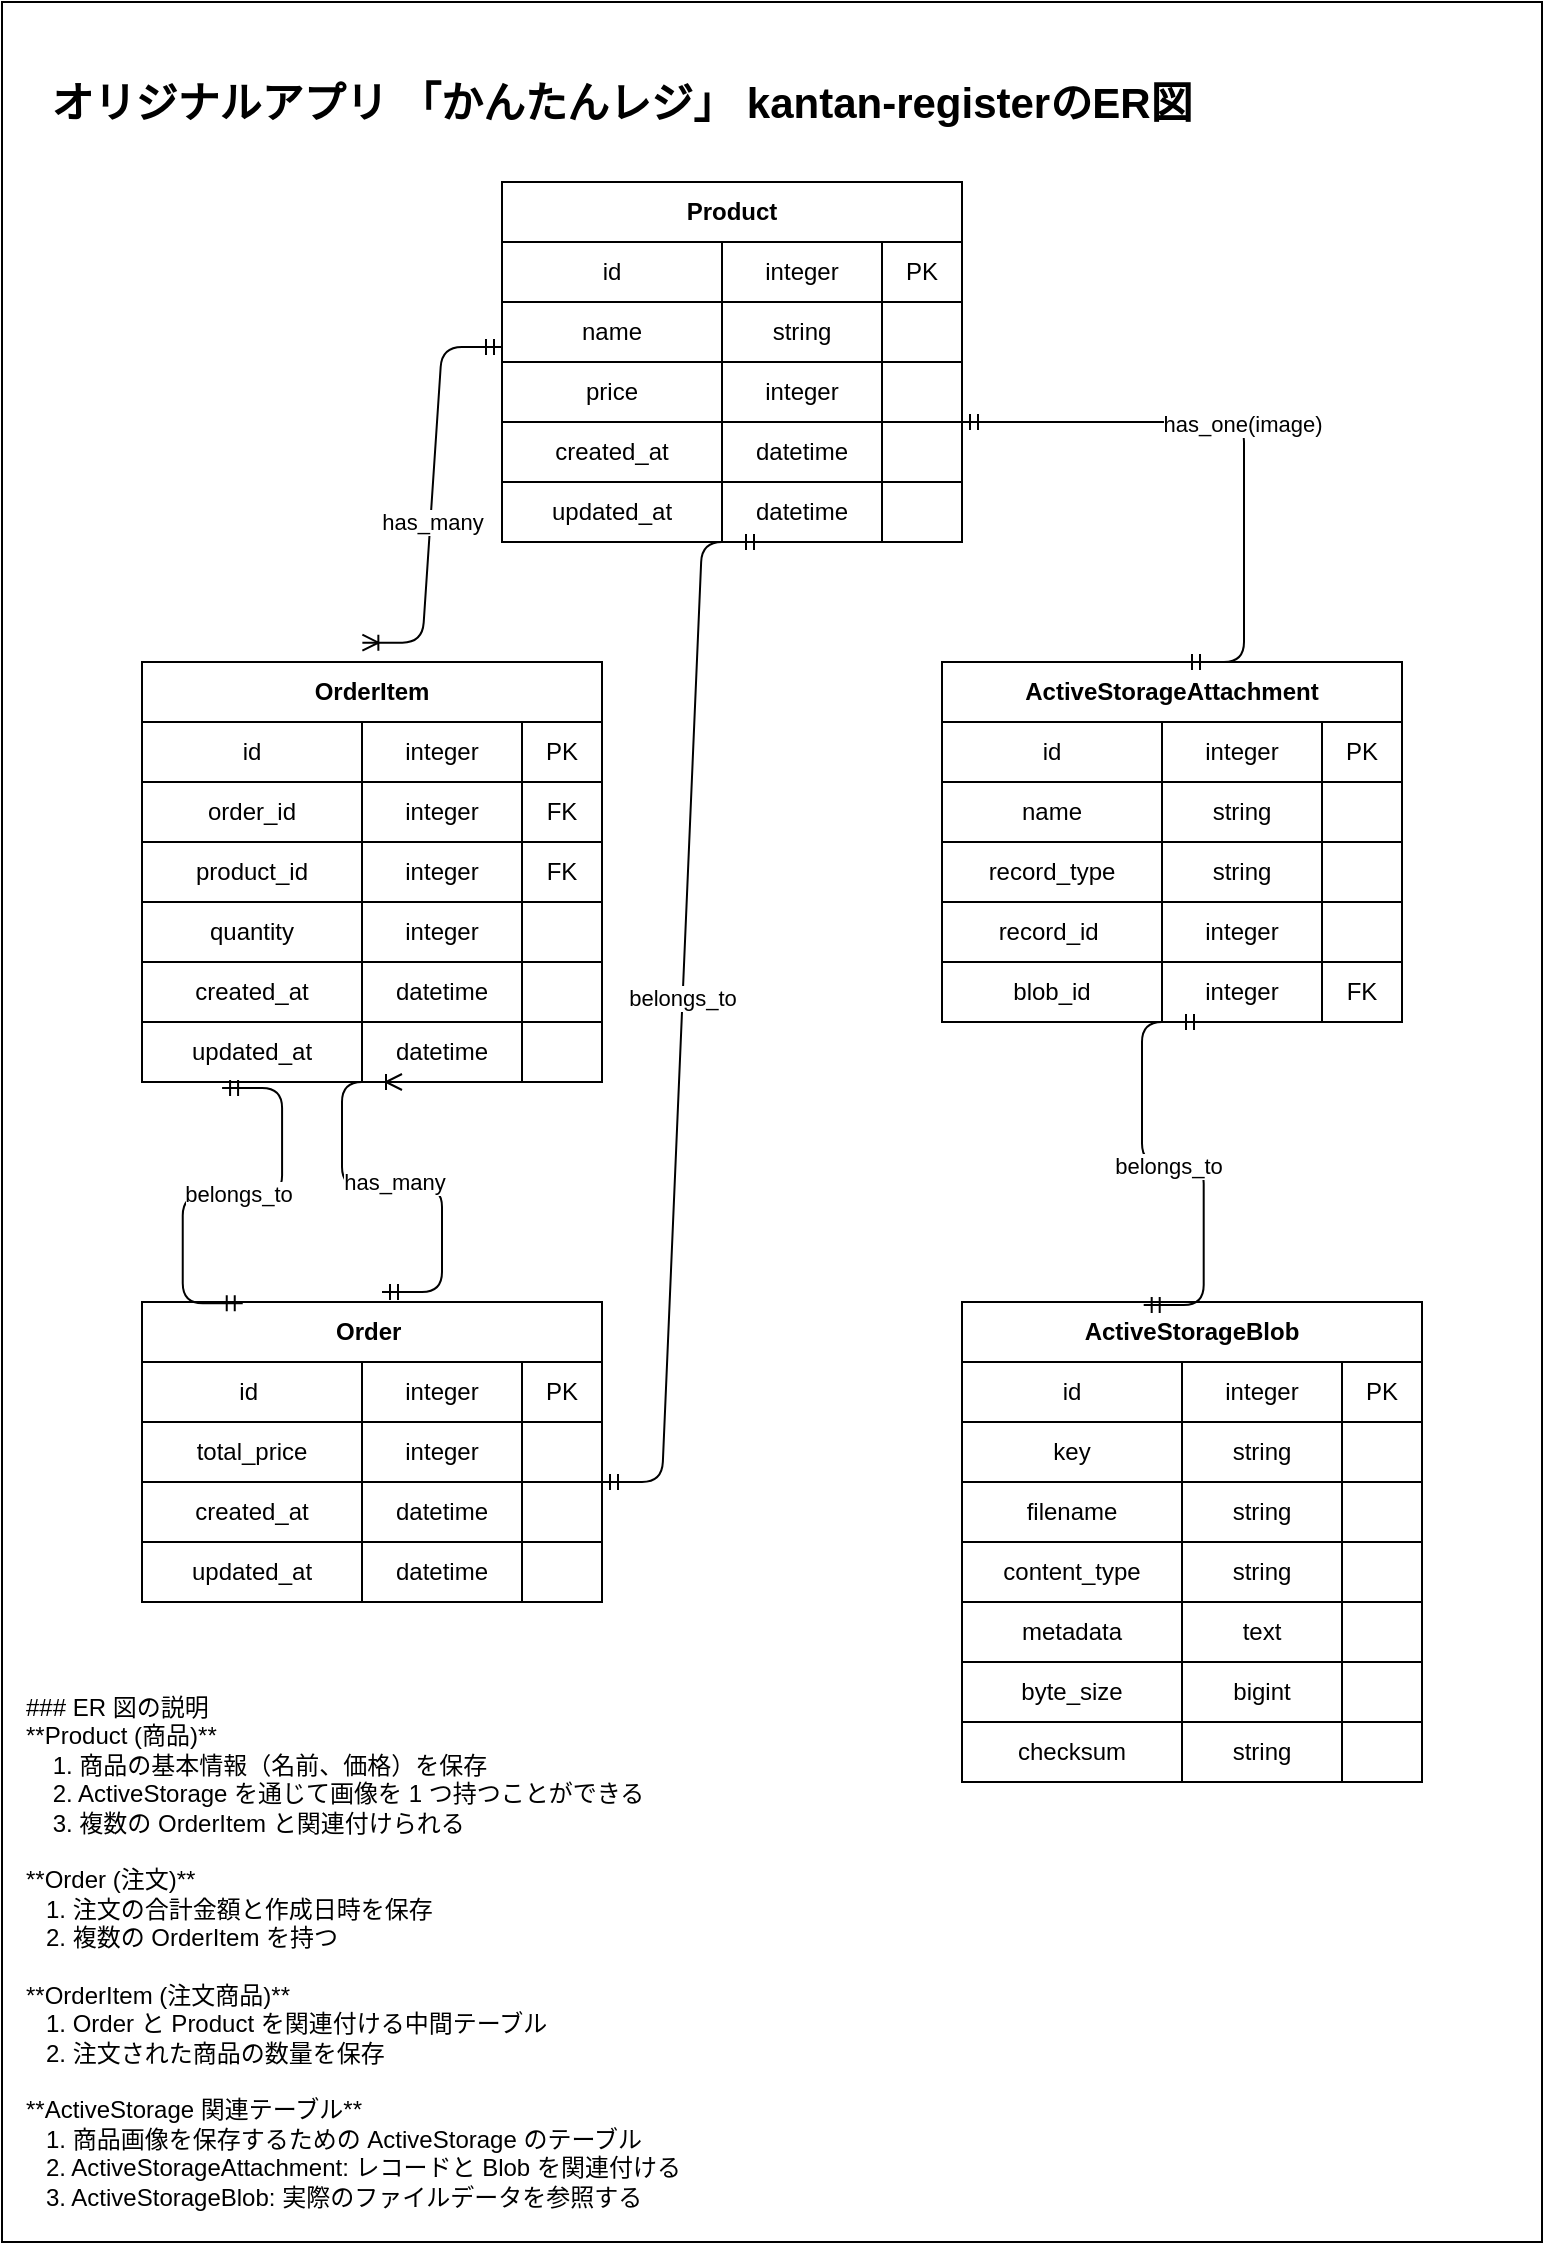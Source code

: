 <mxfile>
    <diagram id="f-jGgy0yTgpzPBi2VDyG" name="ページ1">
        <mxGraphModel dx="591" dy="452" grid="1" gridSize="10" guides="1" tooltips="1" connect="1" arrows="1" fold="1" page="1" pageScale="1" pageWidth="827" pageHeight="1169" math="0" shadow="0">
            <root>
                <mxCell id="0"/>
                <mxCell id="1" parent="0"/>
                <mxCell id="45" value="" style="rounded=0;whiteSpace=wrap;html=1;" parent="1" vertex="1">
                    <mxGeometry x="20" y="40" width="770" height="1120" as="geometry"/>
                </mxCell>
                <mxCell id="4" value="&lt;b&gt;&lt;font style=&quot;font-size: 21px;&quot;&gt;オリジナルアプリ 「かんたんレジ」 kantan-registerのER図&lt;/font&gt;&lt;/b&gt;" style="rounded=0;whiteSpace=wrap;html=1;strokeColor=none;" parent="1" vertex="1">
                    <mxGeometry x="40" y="60" width="580" height="60" as="geometry"/>
                </mxCell>
                <mxCell id="145" value="" style="whiteSpace=wrap;html=1;align=center;direction=south;" parent="1" vertex="1">
                    <mxGeometry x="280" y="490" width="40" height="30" as="geometry"/>
                </mxCell>
                <mxCell id="151" value="Product" style="whiteSpace=wrap;html=1;align=center;direction=south;fontStyle=1" parent="1" vertex="1">
                    <mxGeometry x="270" y="130" width="230" height="30" as="geometry"/>
                </mxCell>
                <mxCell id="152" value="id" style="whiteSpace=wrap;html=1;align=center;direction=south;" parent="1" vertex="1">
                    <mxGeometry x="270" y="160" width="110" height="30" as="geometry"/>
                </mxCell>
                <mxCell id="153" value="integer" style="whiteSpace=wrap;html=1;align=center;direction=south;" parent="1" vertex="1">
                    <mxGeometry x="380" y="160" width="80" height="30" as="geometry"/>
                </mxCell>
                <mxCell id="154" value="PK" style="whiteSpace=wrap;html=1;align=center;direction=south;" parent="1" vertex="1">
                    <mxGeometry x="460" y="160" width="40" height="30" as="geometry"/>
                </mxCell>
                <mxCell id="155" value="string" style="whiteSpace=wrap;html=1;align=center;direction=south;" parent="1" vertex="1">
                    <mxGeometry x="380" y="190" width="80" height="30" as="geometry"/>
                </mxCell>
                <mxCell id="156" value="" style="whiteSpace=wrap;html=1;align=center;direction=south;" parent="1" vertex="1">
                    <mxGeometry x="460" y="190" width="40" height="30" as="geometry"/>
                </mxCell>
                <mxCell id="157" value="" style="whiteSpace=wrap;html=1;align=center;direction=south;" parent="1" vertex="1">
                    <mxGeometry x="460" y="220" width="40" height="30" as="geometry"/>
                </mxCell>
                <mxCell id="158" value="" style="whiteSpace=wrap;html=1;align=center;direction=south;" parent="1" vertex="1">
                    <mxGeometry x="460" y="250" width="40" height="30" as="geometry"/>
                </mxCell>
                <mxCell id="159" value="datetime" style="whiteSpace=wrap;html=1;align=center;direction=south;" parent="1" vertex="1">
                    <mxGeometry x="380" y="280" width="80" height="30" as="geometry"/>
                </mxCell>
                <mxCell id="160" value="datetime" style="whiteSpace=wrap;html=1;align=center;direction=south;" parent="1" vertex="1">
                    <mxGeometry x="380" y="250" width="80" height="30" as="geometry"/>
                </mxCell>
                <mxCell id="161" value="integer" style="whiteSpace=wrap;html=1;align=center;direction=south;" parent="1" vertex="1">
                    <mxGeometry x="380" y="220" width="80" height="30" as="geometry"/>
                </mxCell>
                <mxCell id="162" value="" style="whiteSpace=wrap;html=1;align=center;direction=south;" parent="1" vertex="1">
                    <mxGeometry x="460" y="280" width="40" height="30" as="geometry"/>
                </mxCell>
                <mxCell id="163" value="updated_at" style="whiteSpace=wrap;html=1;align=center;direction=south;" parent="1" vertex="1">
                    <mxGeometry x="270" y="280" width="110" height="30" as="geometry"/>
                </mxCell>
                <mxCell id="164" value="created_at" style="whiteSpace=wrap;html=1;align=center;direction=south;" parent="1" vertex="1">
                    <mxGeometry x="270" y="250" width="110" height="30" as="geometry"/>
                </mxCell>
                <mxCell id="165" value="price" style="whiteSpace=wrap;html=1;align=center;direction=south;" parent="1" vertex="1">
                    <mxGeometry x="270" y="220" width="110" height="30" as="geometry"/>
                </mxCell>
                <mxCell id="166" value="name" style="whiteSpace=wrap;html=1;align=center;direction=south;" parent="1" vertex="1">
                    <mxGeometry x="270" y="190" width="110" height="30" as="geometry"/>
                </mxCell>
                <mxCell id="167" value="ActiveStorageAttachment" style="whiteSpace=wrap;html=1;align=center;direction=south;fontStyle=1" parent="1" vertex="1">
                    <mxGeometry x="490" y="370" width="230" height="30" as="geometry"/>
                </mxCell>
                <mxCell id="168" value="id" style="whiteSpace=wrap;html=1;align=center;direction=south;" parent="1" vertex="1">
                    <mxGeometry x="490" y="400" width="110" height="30" as="geometry"/>
                </mxCell>
                <mxCell id="169" value="integer" style="whiteSpace=wrap;html=1;align=center;direction=south;" parent="1" vertex="1">
                    <mxGeometry x="600" y="400" width="80" height="30" as="geometry"/>
                </mxCell>
                <mxCell id="170" value="PK" style="whiteSpace=wrap;html=1;align=center;direction=south;" parent="1" vertex="1">
                    <mxGeometry x="680" y="400" width="40" height="30" as="geometry"/>
                </mxCell>
                <mxCell id="171" value="string" style="whiteSpace=wrap;html=1;align=center;direction=south;" parent="1" vertex="1">
                    <mxGeometry x="600" y="430" width="80" height="30" as="geometry"/>
                </mxCell>
                <mxCell id="172" value="" style="whiteSpace=wrap;html=1;align=center;direction=south;" parent="1" vertex="1">
                    <mxGeometry x="680" y="430" width="40" height="30" as="geometry"/>
                </mxCell>
                <mxCell id="173" value="" style="whiteSpace=wrap;html=1;align=center;direction=south;" parent="1" vertex="1">
                    <mxGeometry x="680" y="460" width="40" height="30" as="geometry"/>
                </mxCell>
                <mxCell id="174" value="" style="whiteSpace=wrap;html=1;align=center;direction=south;" parent="1" vertex="1">
                    <mxGeometry x="680" y="490" width="40" height="30" as="geometry"/>
                </mxCell>
                <mxCell id="175" value="integer" style="whiteSpace=wrap;html=1;align=center;direction=south;" parent="1" vertex="1">
                    <mxGeometry x="600" y="520" width="80" height="30" as="geometry"/>
                </mxCell>
                <mxCell id="176" value="integer" style="whiteSpace=wrap;html=1;align=center;direction=south;" parent="1" vertex="1">
                    <mxGeometry x="600" y="490" width="80" height="30" as="geometry"/>
                </mxCell>
                <mxCell id="177" value="string" style="whiteSpace=wrap;html=1;align=center;direction=south;" parent="1" vertex="1">
                    <mxGeometry x="600" y="460" width="80" height="30" as="geometry"/>
                </mxCell>
                <mxCell id="179" value="blob_id" style="whiteSpace=wrap;html=1;align=center;direction=south;" parent="1" vertex="1">
                    <mxGeometry x="490" y="520" width="110" height="30" as="geometry"/>
                </mxCell>
                <mxCell id="180" value="record_id&amp;nbsp;" style="whiteSpace=wrap;html=1;align=center;direction=south;" parent="1" vertex="1">
                    <mxGeometry x="490" y="490" width="110" height="30" as="geometry"/>
                </mxCell>
                <mxCell id="181" value="record_type" style="whiteSpace=wrap;html=1;align=center;direction=south;" parent="1" vertex="1">
                    <mxGeometry x="490" y="460" width="110" height="30" as="geometry"/>
                </mxCell>
                <mxCell id="182" value="name" style="whiteSpace=wrap;html=1;align=center;direction=south;" parent="1" vertex="1">
                    <mxGeometry x="490" y="430" width="110" height="30" as="geometry"/>
                </mxCell>
                <mxCell id="183" value="integer" style="whiteSpace=wrap;html=1;align=center;direction=south;" parent="1" vertex="1">
                    <mxGeometry x="200" y="400" width="80" height="30" as="geometry"/>
                </mxCell>
                <mxCell id="184" value="id" style="whiteSpace=wrap;html=1;align=center;direction=south;" parent="1" vertex="1">
                    <mxGeometry x="90" y="400" width="110" height="30" as="geometry"/>
                </mxCell>
                <mxCell id="185" value="OrderItem" style="whiteSpace=wrap;html=1;align=center;direction=south;fontStyle=1" parent="1" vertex="1">
                    <mxGeometry x="90" y="370" width="230" height="30" as="geometry"/>
                </mxCell>
                <mxCell id="186" value="FK" style="whiteSpace=wrap;html=1;align=center;direction=south;" parent="1" vertex="1">
                    <mxGeometry x="280" y="430" width="40" height="30" as="geometry"/>
                </mxCell>
                <mxCell id="187" value="integer" style="whiteSpace=wrap;html=1;align=center;direction=south;" parent="1" vertex="1">
                    <mxGeometry x="200" y="430" width="80" height="30" as="geometry"/>
                </mxCell>
                <mxCell id="188" value="PK" style="whiteSpace=wrap;html=1;align=center;direction=south;" parent="1" vertex="1">
                    <mxGeometry x="280" y="400" width="40" height="30" as="geometry"/>
                </mxCell>
                <mxCell id="189" value="order_id" style="whiteSpace=wrap;html=1;align=center;direction=south;" parent="1" vertex="1">
                    <mxGeometry x="90" y="430" width="110" height="30" as="geometry"/>
                </mxCell>
                <mxCell id="190" value="product_id" style="whiteSpace=wrap;html=1;align=center;direction=south;" parent="1" vertex="1">
                    <mxGeometry x="90" y="460" width="110" height="30" as="geometry"/>
                </mxCell>
                <mxCell id="191" value="quantity" style="whiteSpace=wrap;html=1;align=center;direction=south;" parent="1" vertex="1">
                    <mxGeometry x="90" y="490" width="110" height="30" as="geometry"/>
                </mxCell>
                <mxCell id="192" value="&lt;span style=&quot;color: rgb(0, 0, 0);&quot;&gt;created_at&lt;/span&gt;" style="whiteSpace=wrap;html=1;align=center;direction=south;" parent="1" vertex="1">
                    <mxGeometry x="90" y="520" width="110" height="30" as="geometry"/>
                </mxCell>
                <mxCell id="193" value="&lt;span style=&quot;color: rgb(0, 0, 0);&quot;&gt;datetime&lt;/span&gt;" style="whiteSpace=wrap;html=1;align=center;direction=south;" parent="1" vertex="1">
                    <mxGeometry x="200" y="520" width="80" height="30" as="geometry"/>
                </mxCell>
                <mxCell id="194" value="integer" style="whiteSpace=wrap;html=1;align=center;direction=south;" parent="1" vertex="1">
                    <mxGeometry x="200" y="490" width="80" height="30" as="geometry"/>
                </mxCell>
                <mxCell id="195" value="" style="whiteSpace=wrap;html=1;align=center;direction=south;" parent="1" vertex="1">
                    <mxGeometry x="280" y="520" width="40" height="30" as="geometry"/>
                </mxCell>
                <mxCell id="196" value="FK" style="whiteSpace=wrap;html=1;align=center;direction=south;" parent="1" vertex="1">
                    <mxGeometry x="280" y="460" width="40" height="30" as="geometry"/>
                </mxCell>
                <mxCell id="197" value="Order&amp;nbsp;" style="whiteSpace=wrap;html=1;align=center;direction=south;fontStyle=1" parent="1" vertex="1">
                    <mxGeometry x="90" y="690" width="230" height="30" as="geometry"/>
                </mxCell>
                <mxCell id="198" value="id&amp;nbsp;" style="whiteSpace=wrap;html=1;align=center;direction=south;" parent="1" vertex="1">
                    <mxGeometry x="90" y="720" width="110" height="30" as="geometry"/>
                </mxCell>
                <mxCell id="199" value="total_price" style="whiteSpace=wrap;html=1;align=center;direction=south;" parent="1" vertex="1">
                    <mxGeometry x="90" y="750" width="110" height="30" as="geometry"/>
                </mxCell>
                <mxCell id="200" value="created_at" style="whiteSpace=wrap;html=1;align=center;direction=south;" parent="1" vertex="1">
                    <mxGeometry x="90" y="780" width="110" height="30" as="geometry"/>
                </mxCell>
                <mxCell id="201" value="updated_at" style="whiteSpace=wrap;html=1;align=center;direction=south;" parent="1" vertex="1">
                    <mxGeometry x="90" y="810" width="110" height="30" as="geometry"/>
                </mxCell>
                <mxCell id="204" value="datetime" style="whiteSpace=wrap;html=1;align=center;direction=south;" parent="1" vertex="1">
                    <mxGeometry x="200" y="810" width="80" height="30" as="geometry"/>
                </mxCell>
                <mxCell id="205" value="datetime" style="whiteSpace=wrap;html=1;align=center;direction=south;" parent="1" vertex="1">
                    <mxGeometry x="200" y="780" width="80" height="30" as="geometry"/>
                </mxCell>
                <mxCell id="206" value="integer" style="whiteSpace=wrap;html=1;align=center;direction=south;" parent="1" vertex="1">
                    <mxGeometry x="200" y="750" width="80" height="30" as="geometry"/>
                </mxCell>
                <mxCell id="207" value="integer" style="whiteSpace=wrap;html=1;align=center;direction=south;" parent="1" vertex="1">
                    <mxGeometry x="200" y="720" width="80" height="30" as="geometry"/>
                </mxCell>
                <mxCell id="208" value="PK" style="whiteSpace=wrap;html=1;align=center;direction=south;" parent="1" vertex="1">
                    <mxGeometry x="280" y="720" width="40" height="30" as="geometry"/>
                </mxCell>
                <mxCell id="209" value="" style="whiteSpace=wrap;html=1;align=center;direction=south;" parent="1" vertex="1">
                    <mxGeometry x="280" y="750" width="40" height="30" as="geometry"/>
                </mxCell>
                <mxCell id="210" value="" style="whiteSpace=wrap;html=1;align=center;direction=south;" parent="1" vertex="1">
                    <mxGeometry x="280" y="780" width="40" height="30" as="geometry"/>
                </mxCell>
                <mxCell id="211" value="" style="whiteSpace=wrap;html=1;align=center;direction=south;" parent="1" vertex="1">
                    <mxGeometry x="280" y="810" width="40" height="30" as="geometry"/>
                </mxCell>
                <mxCell id="224" value="FK" style="whiteSpace=wrap;html=1;align=center;direction=south;" parent="1" vertex="1">
                    <mxGeometry x="680" y="520" width="40" height="30" as="geometry"/>
                </mxCell>
                <mxCell id="233" value="ActiveStorageBlob" style="whiteSpace=wrap;html=1;align=center;direction=south;fontStyle=1" parent="1" vertex="1">
                    <mxGeometry x="500" y="690" width="230" height="30" as="geometry"/>
                </mxCell>
                <mxCell id="234" value="id" style="whiteSpace=wrap;html=1;align=center;direction=south;" parent="1" vertex="1">
                    <mxGeometry x="500" y="720" width="110" height="30" as="geometry"/>
                </mxCell>
                <mxCell id="235" value="integer" style="whiteSpace=wrap;html=1;align=center;direction=south;" parent="1" vertex="1">
                    <mxGeometry x="610" y="720" width="80" height="30" as="geometry"/>
                </mxCell>
                <mxCell id="236" value="PK" style="whiteSpace=wrap;html=1;align=center;direction=south;" parent="1" vertex="1">
                    <mxGeometry x="690" y="720" width="40" height="30" as="geometry"/>
                </mxCell>
                <mxCell id="237" value="" style="whiteSpace=wrap;html=1;align=center;direction=south;" parent="1" vertex="1">
                    <mxGeometry x="690" y="750" width="40" height="30" as="geometry"/>
                </mxCell>
                <mxCell id="238" value="" style="whiteSpace=wrap;html=1;align=center;direction=south;" parent="1" vertex="1">
                    <mxGeometry x="690" y="780" width="40" height="30" as="geometry"/>
                </mxCell>
                <mxCell id="239" value="" style="whiteSpace=wrap;html=1;align=center;direction=south;" parent="1" vertex="1">
                    <mxGeometry x="690" y="810" width="40" height="30" as="geometry"/>
                </mxCell>
                <mxCell id="240" value="" style="whiteSpace=wrap;html=1;align=center;direction=south;" parent="1" vertex="1">
                    <mxGeometry x="690" y="840" width="40" height="30" as="geometry"/>
                </mxCell>
                <mxCell id="241" value="string" style="whiteSpace=wrap;html=1;align=center;direction=south;" parent="1" vertex="1">
                    <mxGeometry x="610" y="750" width="80" height="30" as="geometry"/>
                </mxCell>
                <mxCell id="242" value="string" style="whiteSpace=wrap;html=1;align=center;direction=south;" parent="1" vertex="1">
                    <mxGeometry x="610" y="780" width="80" height="30" as="geometry"/>
                </mxCell>
                <mxCell id="243" value="string" style="whiteSpace=wrap;html=1;align=center;direction=south;" parent="1" vertex="1">
                    <mxGeometry x="610" y="810" width="80" height="30" as="geometry"/>
                </mxCell>
                <mxCell id="244" value="text" style="whiteSpace=wrap;html=1;align=center;direction=south;" parent="1" vertex="1">
                    <mxGeometry x="610" y="840" width="80" height="30" as="geometry"/>
                </mxCell>
                <mxCell id="245" value="filename" style="whiteSpace=wrap;html=1;align=center;direction=south;" parent="1" vertex="1">
                    <mxGeometry x="500" y="780" width="110" height="30" as="geometry"/>
                </mxCell>
                <mxCell id="246" value="key" style="whiteSpace=wrap;html=1;align=center;direction=south;" parent="1" vertex="1">
                    <mxGeometry x="500" y="750" width="110" height="30" as="geometry"/>
                </mxCell>
                <mxCell id="247" value="content_type" style="whiteSpace=wrap;html=1;align=center;direction=south;" parent="1" vertex="1">
                    <mxGeometry x="500" y="810" width="110" height="30" as="geometry"/>
                </mxCell>
                <mxCell id="248" value="metadata" style="whiteSpace=wrap;html=1;align=center;direction=south;" parent="1" vertex="1">
                    <mxGeometry x="500" y="840" width="110" height="30" as="geometry"/>
                </mxCell>
                <mxCell id="249" value="integer" style="whiteSpace=wrap;html=1;align=center;direction=south;" parent="1" vertex="1">
                    <mxGeometry x="200" y="460" width="80" height="30" as="geometry"/>
                </mxCell>
                <mxCell id="250" value="updated_at" style="whiteSpace=wrap;html=1;align=center;direction=south;" parent="1" vertex="1">
                    <mxGeometry x="90" y="550" width="110" height="30" as="geometry"/>
                </mxCell>
                <mxCell id="251" value="datetime" style="whiteSpace=wrap;html=1;align=center;direction=south;" parent="1" vertex="1">
                    <mxGeometry x="200" y="550" width="80" height="30" as="geometry"/>
                </mxCell>
                <mxCell id="252" value="" style="whiteSpace=wrap;html=1;align=center;direction=south;" parent="1" vertex="1">
                    <mxGeometry x="280" y="550" width="40" height="30" as="geometry"/>
                </mxCell>
                <mxCell id="254" value="byte_size" style="whiteSpace=wrap;html=1;align=center;direction=south;" parent="1" vertex="1">
                    <mxGeometry x="500" y="870" width="110" height="30" as="geometry"/>
                </mxCell>
                <mxCell id="255" value="checksum" style="whiteSpace=wrap;html=1;align=center;direction=south;" parent="1" vertex="1">
                    <mxGeometry x="500" y="900" width="110" height="30" as="geometry"/>
                </mxCell>
                <mxCell id="256" value="bigint" style="whiteSpace=wrap;html=1;align=center;direction=south;" parent="1" vertex="1">
                    <mxGeometry x="610" y="870" width="80" height="30" as="geometry"/>
                </mxCell>
                <mxCell id="257" value="string" style="whiteSpace=wrap;html=1;align=center;direction=south;" parent="1" vertex="1">
                    <mxGeometry x="610" y="900" width="80" height="30" as="geometry"/>
                </mxCell>
                <mxCell id="258" value="" style="whiteSpace=wrap;html=1;align=center;direction=south;" parent="1" vertex="1">
                    <mxGeometry x="690" y="870" width="40" height="30" as="geometry"/>
                </mxCell>
                <mxCell id="259" value="" style="whiteSpace=wrap;html=1;align=center;direction=south;" parent="1" vertex="1">
                    <mxGeometry x="690" y="900" width="40" height="30" as="geometry"/>
                </mxCell>
                <mxCell id="260" value="&lt;div&gt;&lt;font color=&quot;#000000&quot;&gt;### ER 図の説明&lt;/font&gt;&lt;/div&gt;&lt;div&gt;&lt;font color=&quot;#000000&quot;&gt;**Product (商品)**&lt;/font&gt;&lt;/div&gt;&lt;div&gt;&lt;span style=&quot;background-color: transparent;&quot;&gt;&amp;nbsp; &amp;nbsp; 1. 商品の基本情報（名前、価格）を保存&lt;/span&gt;&lt;/div&gt;&lt;div&gt;&lt;font color=&quot;#000000&quot;&gt;&amp;nbsp; &amp;nbsp; 2. ActiveStorage を通じて画像を 1 つ持つことができる&lt;/font&gt;&lt;/div&gt;&lt;div&gt;&lt;font color=&quot;#000000&quot;&gt;&amp;nbsp; &amp;nbsp; 3. 複数の OrderItem と関連付けられる&lt;/font&gt;&lt;/div&gt;&lt;div&gt;&lt;span style=&quot;background-color: transparent;&quot;&gt;&lt;br&gt;&lt;/span&gt;&lt;/div&gt;&lt;div&gt;&lt;span style=&quot;background-color: transparent;&quot;&gt;**Order (注文)**&lt;/span&gt;&lt;/div&gt;&lt;div&gt;&lt;span style=&quot;background-color: transparent;&quot;&gt;&amp;nbsp; &amp;nbsp;1. 注文の合計金額と作成日時を保存&lt;/span&gt;&lt;/div&gt;&lt;div&gt;&lt;font color=&quot;#000000&quot;&gt;&amp;nbsp; &amp;nbsp;2. 複数の OrderItem を持つ&lt;/font&gt;&lt;/div&gt;&lt;div&gt;&lt;span style=&quot;background-color: transparent;&quot;&gt;&lt;br&gt;&lt;/span&gt;&lt;/div&gt;&lt;div&gt;&lt;span style=&quot;background-color: transparent;&quot;&gt;**OrderItem (注文商品)**&lt;/span&gt;&lt;/div&gt;&lt;div&gt;&lt;span style=&quot;background-color: transparent;&quot;&gt;&amp;nbsp; &amp;nbsp;1. Order と Product を関連付ける中間テーブル&lt;/span&gt;&lt;/div&gt;&lt;div&gt;&lt;font color=&quot;#000000&quot;&gt;&amp;nbsp; &amp;nbsp;2. 注文された商品の数量を保存&lt;/font&gt;&lt;/div&gt;&lt;div&gt;&lt;font color=&quot;#000000&quot;&gt;&lt;br&gt;&lt;/font&gt;&lt;/div&gt;&lt;div&gt;&lt;span style=&quot;background-color: transparent;&quot;&gt;**ActiveStorage 関連テーブル**&lt;/span&gt;&lt;/div&gt;&lt;div&gt;&lt;span style=&quot;background-color: transparent;&quot;&gt;&amp;nbsp; &amp;nbsp;1. 商品画像を保存するための ActiveStorage のテーブル&lt;/span&gt;&lt;/div&gt;&lt;div&gt;&lt;font color=&quot;#000000&quot;&gt;&amp;nbsp; &amp;nbsp;2. ActiveStorageAttachment: レコードと Blob を関連付ける&lt;/font&gt;&lt;/div&gt;&lt;div&gt;&lt;font color=&quot;#000000&quot;&gt;&amp;nbsp; &amp;nbsp;3. ActiveStorageBlob: 実際のファイルデータを参照する&lt;/font&gt;&lt;/div&gt;" style="rounded=0;whiteSpace=wrap;html=1;fontStyle=0;align=left;strokeColor=none;" parent="1" vertex="1">
                    <mxGeometry x="30" y="880" width="430" height="270" as="geometry"/>
                </mxCell>
                <mxCell id="264" value="" style="edgeStyle=entityRelationEdgeStyle;fontSize=12;html=1;endArrow=ERoneToMany;startArrow=ERmandOne;entryX=0.234;entryY=0.286;entryDx=0;entryDy=0;entryPerimeter=0;exitX=0.75;exitY=1;exitDx=0;exitDy=0;" parent="1" source="166" target="45" edge="1">
                    <mxGeometry width="100" height="100" relative="1" as="geometry">
                        <mxPoint x="70" y="240" as="sourcePoint"/>
                        <mxPoint x="150" y="130" as="targetPoint"/>
                        <Array as="points">
                            <mxPoint y="190"/>
                        </Array>
                    </mxGeometry>
                </mxCell>
                <mxCell id="267" value="has_many" style="edgeLabel;html=1;align=center;verticalAlign=middle;resizable=0;points=[];" parent="264" vertex="1" connectable="0">
                    <mxGeometry x="0.122" y="1" relative="1" as="geometry">
                        <mxPoint as="offset"/>
                    </mxGeometry>
                </mxCell>
                <mxCell id="265" value="" style="edgeStyle=entityRelationEdgeStyle;fontSize=12;html=1;endArrow=ERoneToMany;startArrow=ERmandOne;entryX=1;entryY=0.75;entryDx=0;entryDy=0;" parent="1" target="251" edge="1">
                    <mxGeometry width="100" height="100" relative="1" as="geometry">
                        <mxPoint x="210" y="685" as="sourcePoint"/>
                        <mxPoint x="310" y="585" as="targetPoint"/>
                        <Array as="points">
                            <mxPoint x="210" y="660"/>
                            <mxPoint x="200" y="660"/>
                        </Array>
                    </mxGeometry>
                </mxCell>
                <mxCell id="270" value="has_many" style="edgeLabel;html=1;align=center;verticalAlign=middle;resizable=0;points=[];" parent="265" vertex="1" connectable="0">
                    <mxGeometry x="-0.007" y="-3" relative="1" as="geometry">
                        <mxPoint as="offset"/>
                    </mxGeometry>
                </mxCell>
                <mxCell id="268" value="" style="edgeStyle=entityRelationEdgeStyle;fontSize=12;html=1;endArrow=ERmandOne;startArrow=ERmandOne;exitX=0.051;exitY=0.605;exitDx=0;exitDy=0;exitPerimeter=0;" parent="1" source="233" edge="1">
                    <mxGeometry width="100" height="100" relative="1" as="geometry">
                        <mxPoint x="520" y="650" as="sourcePoint"/>
                        <mxPoint x="620" y="550" as="targetPoint"/>
                        <Array as="points">
                            <mxPoint x="660" y="650"/>
                        </Array>
                    </mxGeometry>
                </mxCell>
                <mxCell id="269" value="belongs_to" style="edgeLabel;html=1;align=center;verticalAlign=middle;resizable=0;points=[];" parent="268" vertex="1" connectable="0">
                    <mxGeometry x="0.026" y="1" relative="1" as="geometry">
                        <mxPoint as="offset"/>
                    </mxGeometry>
                </mxCell>
                <mxCell id="271" value="" style="edgeStyle=entityRelationEdgeStyle;fontSize=12;html=1;endArrow=ERmandOne;startArrow=ERmandOne;exitX=0.051;exitY=0.605;exitDx=0;exitDy=0;exitPerimeter=0;entryX=1;entryY=0;entryDx=0;entryDy=0;" parent="1" target="157" edge="1">
                    <mxGeometry width="100" height="100" relative="1" as="geometry">
                        <mxPoint x="611" y="370" as="sourcePoint"/>
                        <mxPoint x="640" y="228" as="targetPoint"/>
                        <Array as="points">
                            <mxPoint x="680" y="328"/>
                        </Array>
                    </mxGeometry>
                </mxCell>
                <mxCell id="272" value="has_one(image)" style="edgeLabel;html=1;align=center;verticalAlign=middle;resizable=0;points=[];" parent="271" vertex="1" connectable="0">
                    <mxGeometry x="0.026" y="1" relative="1" as="geometry">
                        <mxPoint as="offset"/>
                    </mxGeometry>
                </mxCell>
                <mxCell id="273" value="" style="edgeStyle=entityRelationEdgeStyle;fontSize=12;html=1;endArrow=ERmandOne;startArrow=ERmandOne;exitX=0.019;exitY=0.781;exitDx=0;exitDy=0;exitPerimeter=0;entryX=1.098;entryY=0.636;entryDx=0;entryDy=0;entryPerimeter=0;" parent="1" source="197" target="250" edge="1">
                    <mxGeometry width="100" height="100" relative="1" as="geometry">
                        <mxPoint x="331" y="750" as="sourcePoint"/>
                        <mxPoint x="360" y="608" as="targetPoint"/>
                        <Array as="points">
                            <mxPoint x="400" y="708"/>
                            <mxPoint x="30" y="738"/>
                        </Array>
                    </mxGeometry>
                </mxCell>
                <mxCell id="274" value="belongs_to" style="edgeLabel;html=1;align=center;verticalAlign=middle;resizable=0;points=[];" parent="273" vertex="1" connectable="0">
                    <mxGeometry x="0.026" y="1" relative="1" as="geometry">
                        <mxPoint as="offset"/>
                    </mxGeometry>
                </mxCell>
                <mxCell id="276" value="" style="edgeStyle=entityRelationEdgeStyle;fontSize=12;html=1;endArrow=ERmandOne;startArrow=ERmandOne;exitX=1;exitY=0;exitDx=0;exitDy=0;entryX=1;entryY=0.75;entryDx=0;entryDy=0;" parent="1" source="209" target="159" edge="1">
                    <mxGeometry width="100" height="100" relative="1" as="geometry">
                        <mxPoint x="150" y="701" as="sourcePoint"/>
                        <mxPoint x="140" y="593" as="targetPoint"/>
                        <Array as="points">
                            <mxPoint x="410" y="718"/>
                            <mxPoint x="380" y="590"/>
                            <mxPoint x="50" y="480"/>
                            <mxPoint x="70" y="730"/>
                            <mxPoint x="40" y="748"/>
                            <mxPoint x="40" y="593"/>
                        </Array>
                    </mxGeometry>
                </mxCell>
                <mxCell id="277" value="belongs_to" style="edgeLabel;html=1;align=center;verticalAlign=middle;resizable=0;points=[];" parent="276" vertex="1" connectable="0">
                    <mxGeometry x="0.026" y="1" relative="1" as="geometry">
                        <mxPoint as="offset"/>
                    </mxGeometry>
                </mxCell>
            </root>
        </mxGraphModel>
    </diagram>
</mxfile>
